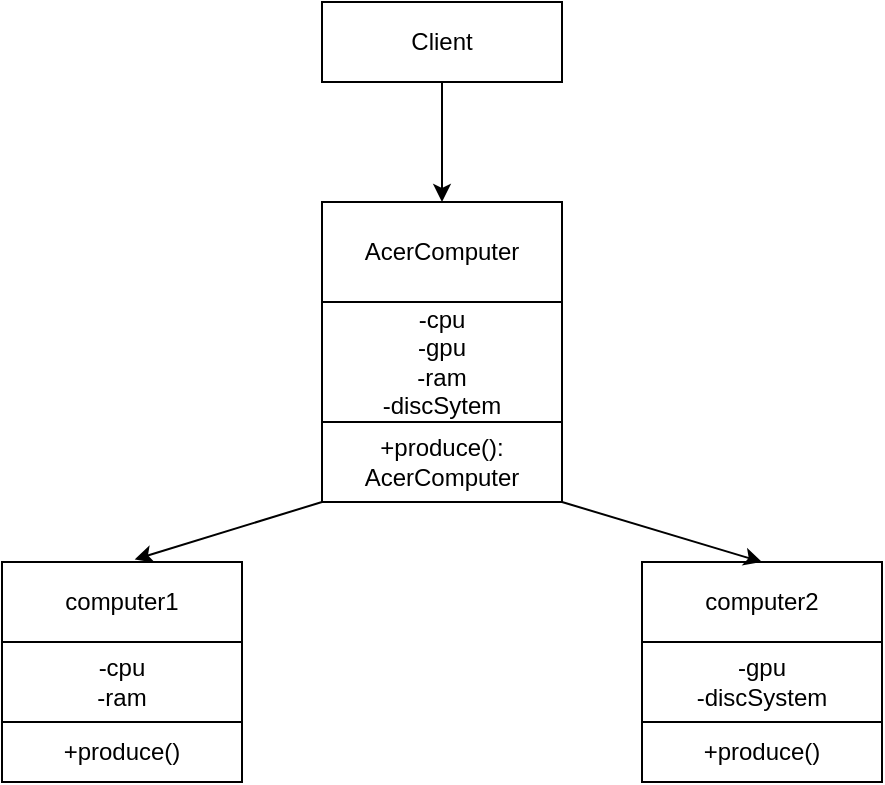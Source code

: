 <mxfile>
    <diagram id="eGLdNgsrQztY6TDVJP86" name="Page-1">
        <mxGraphModel dx="530" dy="343" grid="1" gridSize="10" guides="1" tooltips="1" connect="1" arrows="1" fold="1" page="1" pageScale="1" pageWidth="827" pageHeight="1169" math="0" shadow="0">
            <root>
                <mxCell id="0"/>
                <mxCell id="1" parent="0"/>
                <mxCell id="2" value="Client" style="rounded=0;whiteSpace=wrap;html=1;" vertex="1" parent="1">
                    <mxGeometry x="360" y="400" width="120" height="40" as="geometry"/>
                </mxCell>
                <mxCell id="3" value="AcerComputer" style="rounded=0;whiteSpace=wrap;html=1;" vertex="1" parent="1">
                    <mxGeometry x="360" y="500" width="120" height="50" as="geometry"/>
                </mxCell>
                <mxCell id="4" value="" style="endArrow=classic;html=1;exitX=0.5;exitY=1;exitDx=0;exitDy=0;entryX=0.5;entryY=0;entryDx=0;entryDy=0;" edge="1" parent="1" source="2" target="3">
                    <mxGeometry width="50" height="50" relative="1" as="geometry">
                        <mxPoint x="400" y="490" as="sourcePoint"/>
                        <mxPoint x="450" y="440" as="targetPoint"/>
                    </mxGeometry>
                </mxCell>
                <mxCell id="5" value="-cpu&lt;br&gt;-gpu&lt;br&gt;-ram&lt;br&gt;-discSytem" style="rounded=0;whiteSpace=wrap;html=1;" vertex="1" parent="1">
                    <mxGeometry x="360" y="550" width="120" height="60" as="geometry"/>
                </mxCell>
                <mxCell id="6" value="+produce(): AcerComputer" style="rounded=0;whiteSpace=wrap;html=1;" vertex="1" parent="1">
                    <mxGeometry x="360" y="610" width="120" height="40" as="geometry"/>
                </mxCell>
                <mxCell id="7" value="computer2" style="rounded=0;whiteSpace=wrap;html=1;" vertex="1" parent="1">
                    <mxGeometry x="520" y="680" width="120" height="40" as="geometry"/>
                </mxCell>
                <mxCell id="8" value="computer1" style="rounded=0;whiteSpace=wrap;html=1;" vertex="1" parent="1">
                    <mxGeometry x="200" y="680" width="120" height="40" as="geometry"/>
                </mxCell>
                <mxCell id="9" value="" style="endArrow=classic;html=1;exitX=0;exitY=1;exitDx=0;exitDy=0;entryX=0.553;entryY=-0.032;entryDx=0;entryDy=0;entryPerimeter=0;" edge="1" parent="1" source="6" target="8">
                    <mxGeometry width="50" height="50" relative="1" as="geometry">
                        <mxPoint x="260" y="670" as="sourcePoint"/>
                        <mxPoint x="310" y="620" as="targetPoint"/>
                    </mxGeometry>
                </mxCell>
                <mxCell id="10" value="" style="endArrow=classic;html=1;exitX=1;exitY=1;exitDx=0;exitDy=0;entryX=0.5;entryY=0;entryDx=0;entryDy=0;" edge="1" parent="1" source="6" target="7">
                    <mxGeometry width="50" height="50" relative="1" as="geometry">
                        <mxPoint x="520" y="650" as="sourcePoint"/>
                        <mxPoint x="570" y="600" as="targetPoint"/>
                    </mxGeometry>
                </mxCell>
                <mxCell id="11" value="-cpu&lt;br&gt;-ram" style="rounded=0;whiteSpace=wrap;html=1;" vertex="1" parent="1">
                    <mxGeometry x="200" y="720" width="120" height="40" as="geometry"/>
                </mxCell>
                <mxCell id="12" value="+produce()" style="rounded=0;whiteSpace=wrap;html=1;" vertex="1" parent="1">
                    <mxGeometry x="200" y="760" width="120" height="30" as="geometry"/>
                </mxCell>
                <mxCell id="13" value="-gpu&lt;br&gt;-discSystem" style="rounded=0;whiteSpace=wrap;html=1;" vertex="1" parent="1">
                    <mxGeometry x="520" y="720" width="120" height="40" as="geometry"/>
                </mxCell>
                <mxCell id="14" value="+produce()" style="rounded=0;whiteSpace=wrap;html=1;" vertex="1" parent="1">
                    <mxGeometry x="520" y="760" width="120" height="30" as="geometry"/>
                </mxCell>
            </root>
        </mxGraphModel>
    </diagram>
</mxfile>